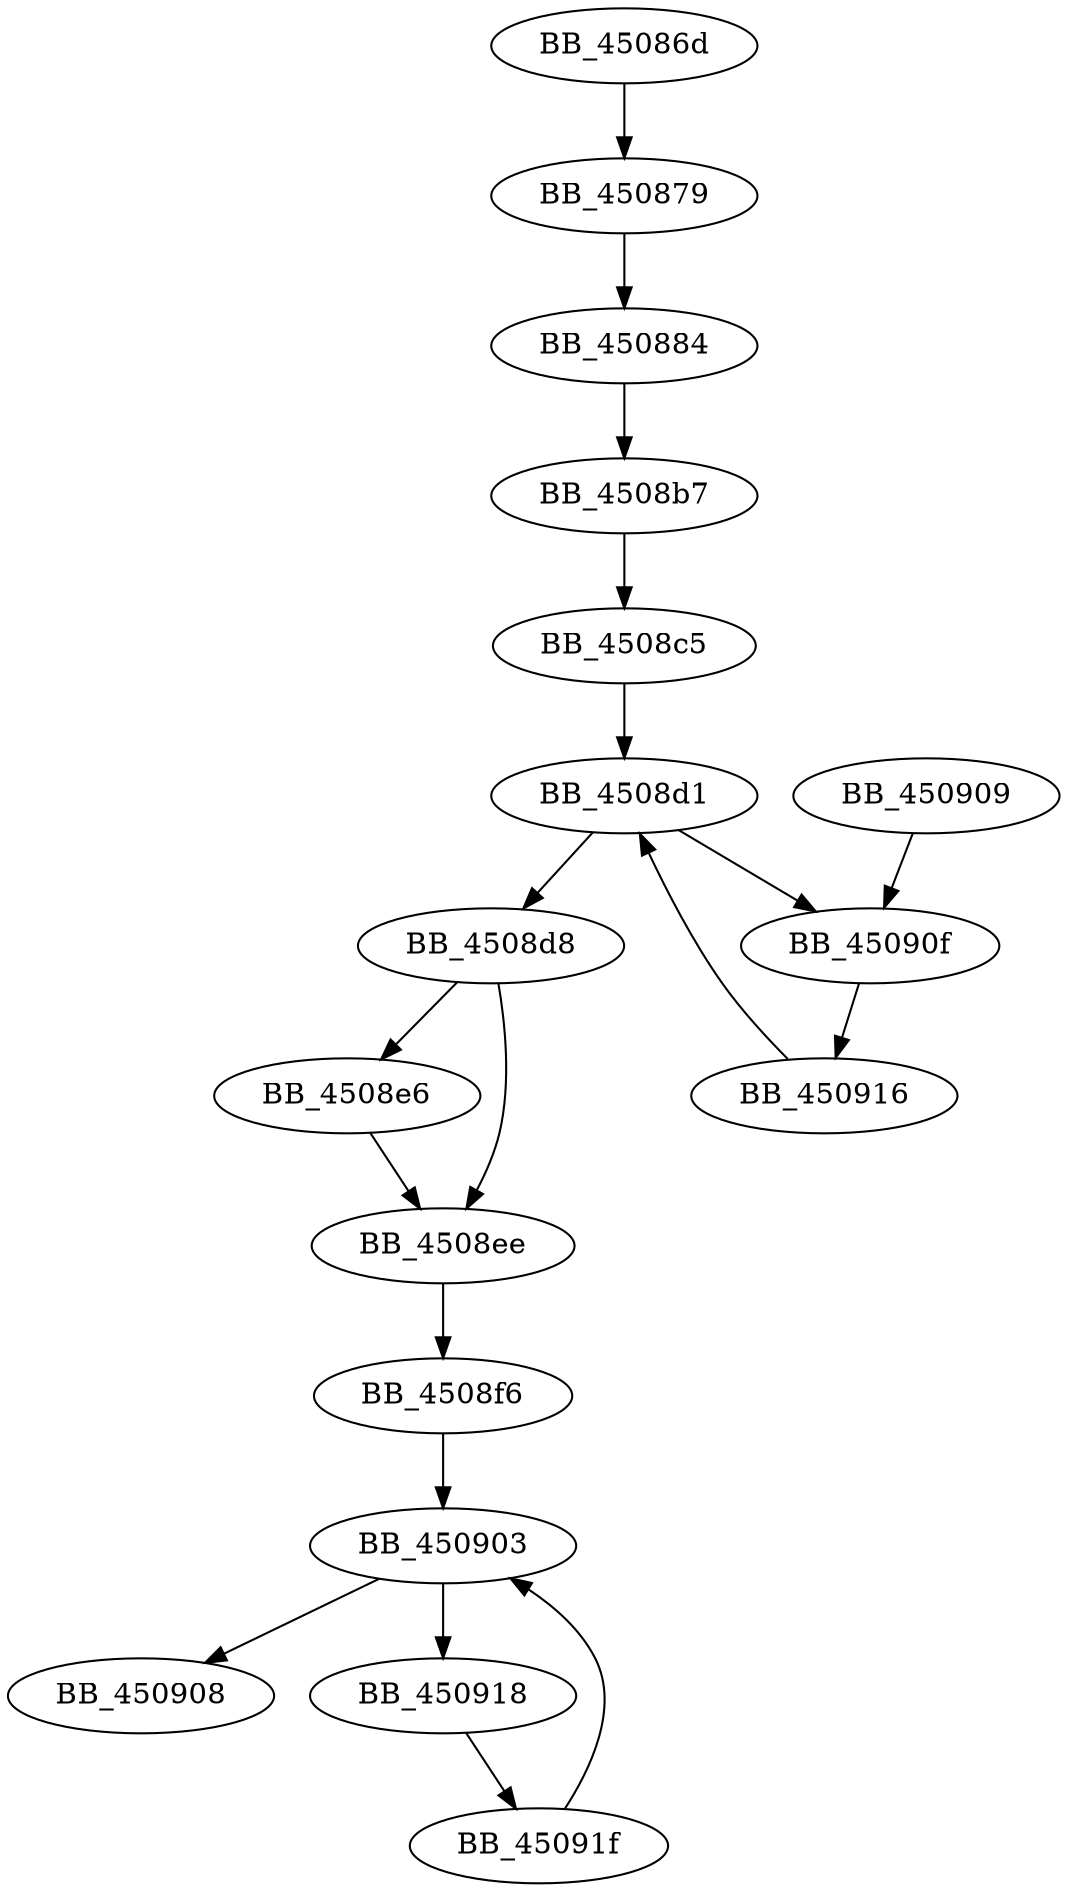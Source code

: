 DiGraph sub_45086D{
BB_45086d->BB_450879
BB_450879->BB_450884
BB_450884->BB_4508b7
BB_4508b7->BB_4508c5
BB_4508c5->BB_4508d1
BB_4508d1->BB_4508d8
BB_4508d1->BB_45090f
BB_4508d8->BB_4508e6
BB_4508d8->BB_4508ee
BB_4508e6->BB_4508ee
BB_4508ee->BB_4508f6
BB_4508f6->BB_450903
BB_450903->BB_450908
BB_450903->BB_450918
BB_450909->BB_45090f
BB_45090f->BB_450916
BB_450916->BB_4508d1
BB_450918->BB_45091f
BB_45091f->BB_450903
}
